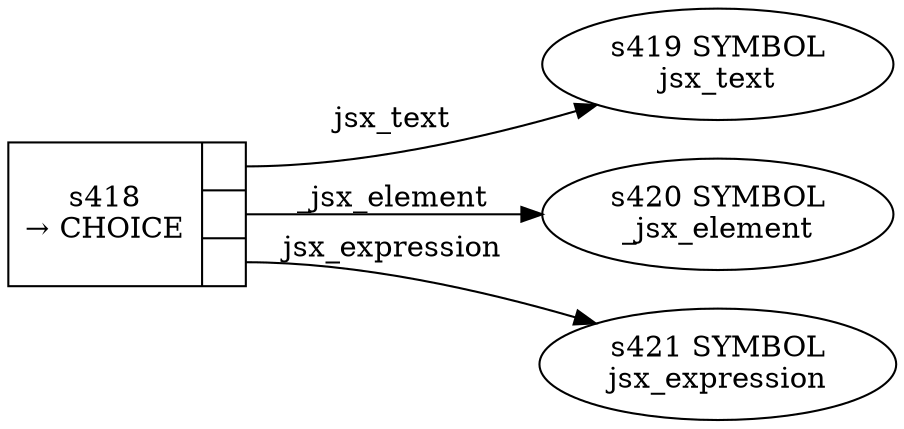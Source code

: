 
  digraph _jsx_child {
  
    rankdir=LR;
  
    s418 [label="{s418\n&rarr; CHOICE|{<p0>|<p1>|<p2>}}", shape=record, fixedsize=false, peripheries=1];
  s419 [label="s419 SYMBOL\njsx_text" href="javascript-grammar.json.jsx_text.dot.svg"];
  s418:p0 -> s419 [label="jsx_text"];
  s420 [label="s420 SYMBOL\n_jsx_element" href="javascript-grammar.json._jsx_element.dot.svg"];
  s418:p1 -> s420 [label="_jsx_element"];
  s421 [label="s421 SYMBOL\njsx_expression" href="javascript-grammar.json.jsx_expression.dot.svg"];
  s418:p2 -> s421 [label="jsx_expression"];
  
  }
  